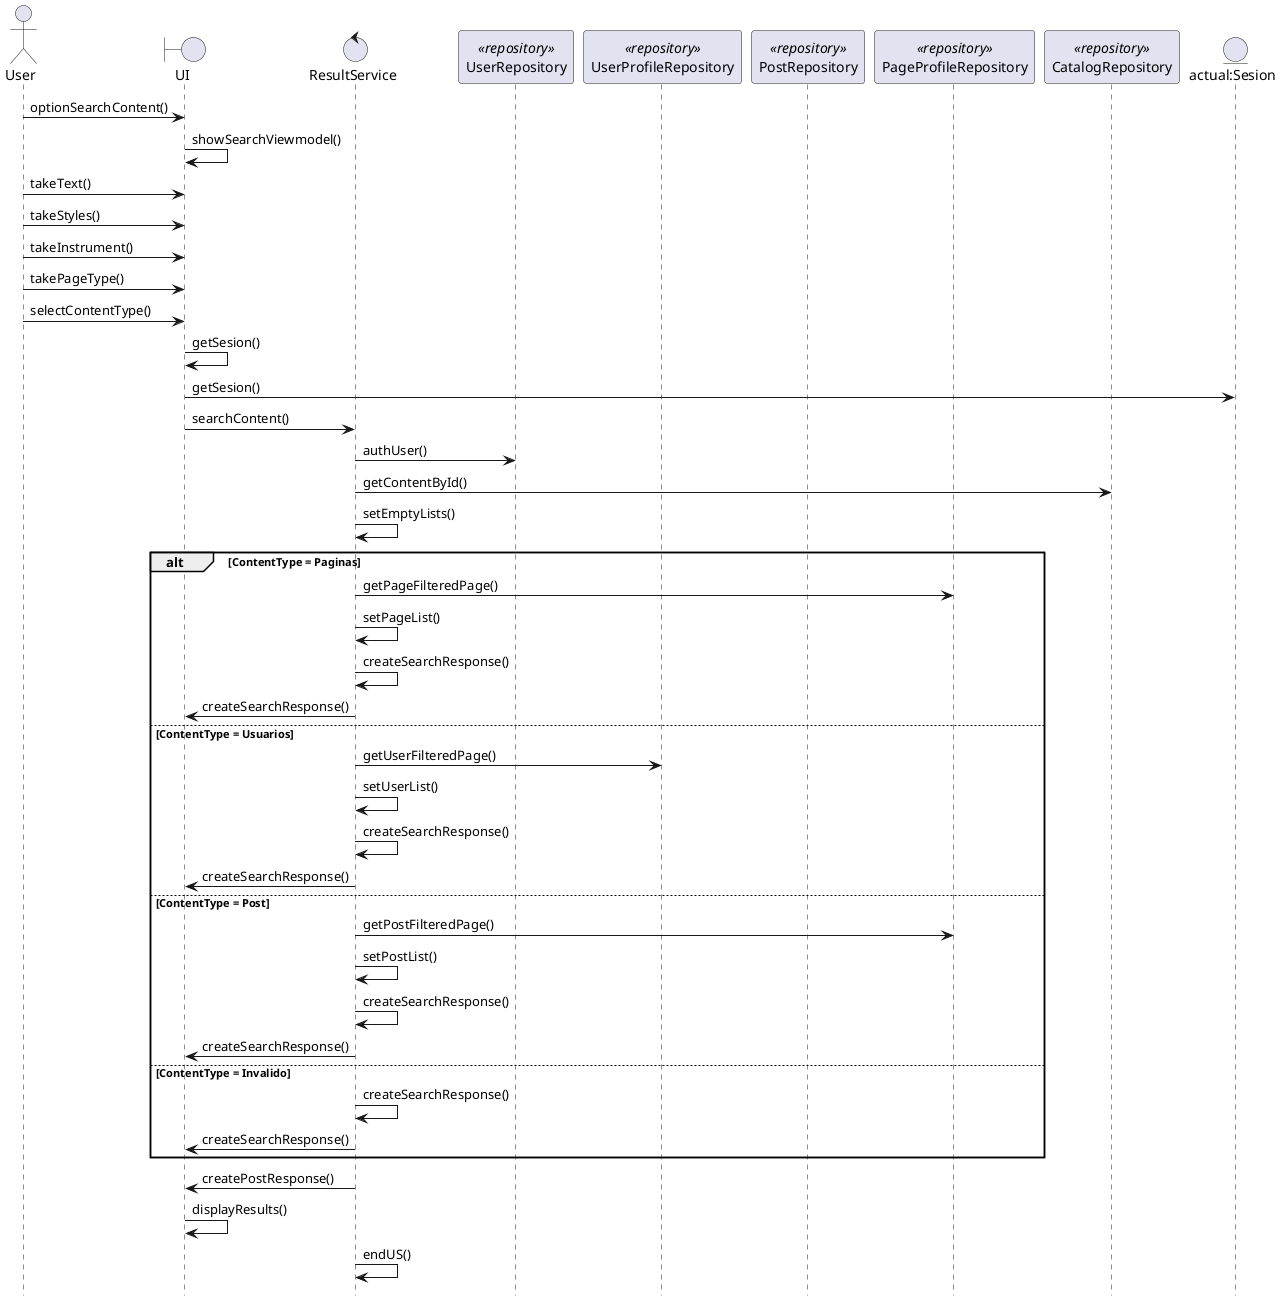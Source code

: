 @startuml

hide footbox

actor User
boundary "UI" as UI
control "ResultService" as RS
participant "UserRepository" as UR <<repository>>
participant "UserProfileRepository" as UPR <<repository>>
participant "PostRepository" as PTR <<repository>>
participant "PageProfileRepository" as PPR <<repository>>
participant "CatalogRepository" as CR <<repository>>
entity "actual:Sesion" as S

User -> UI : optionSearchContent()
UI -> UI: showSearchViewmodel()
User -> UI: takeText()
User -> UI: takeStyles()
User -> UI: takeInstrument()
User -> UI: takePageType()
User -> UI: selectContentType()
UI -> UI: getSesion()
UI -> S: getSesion()
UI -> RS: searchContent()
RS -> UR: authUser()
RS -> CR: getContentById()
RS -> RS: setEmptyLists()
alt ContentType = Paginas
    RS -> PPR: getPageFilteredPage()
    RS -> RS: setPageList()
    RS -> RS: createSearchResponse()
    RS -> UI: createSearchResponse()
else ContentType = Usuarios
    RS -> UPR: getUserFilteredPage()
    RS -> RS: setUserList()
    RS -> RS: createSearchResponse()
    RS -> UI: createSearchResponse()
else ContentType = Post
    RS -> PPR: getPostFilteredPage()
    RS -> RS: setPostList()
    RS -> RS: createSearchResponse()
    RS -> UI: createSearchResponse()
else ContentType = Invalido
    RS -> RS: createSearchResponse()
    RS -> UI: createSearchResponse()
end
RS -> UI: createPostResponse()
UI -> UI: displayResults()
RS -> RS: endUS()

@enduml
